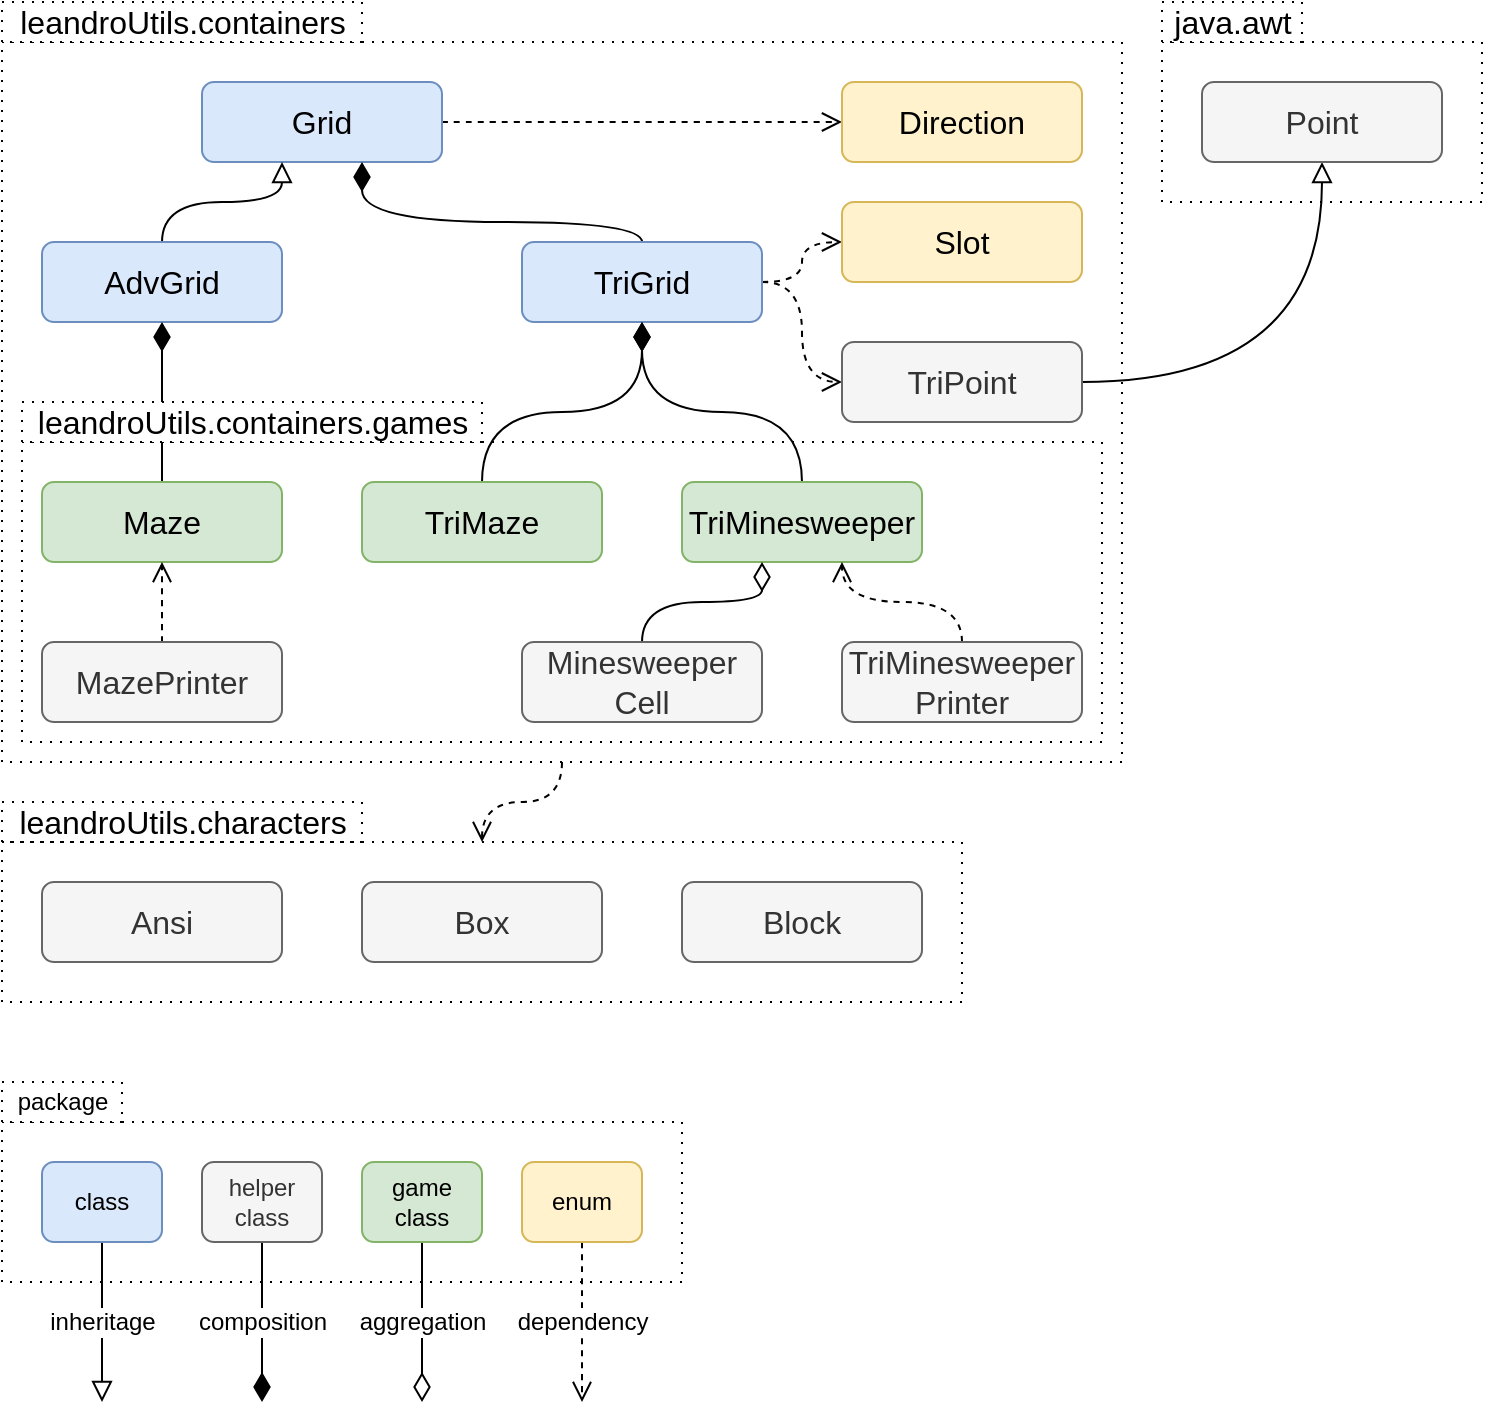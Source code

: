 <mxfile version="15.7.3" type="device"><diagram id="6oY5mgrn9YSG8tuyJN6f" name="Page-1"><mxGraphModel dx="1038" dy="649" grid="1" gridSize="10" guides="1" tooltips="1" connect="1" arrows="1" fold="1" page="1" pageScale="1" pageWidth="1100" pageHeight="850" math="0" shadow="0"><root><mxCell id="0"/><mxCell id="1" parent="0"/><mxCell id="NPDEb5OSos3RHPnTkc-k-93" value="" style="rounded=0;whiteSpace=wrap;html=1;fontSize=16;fontColor=#000000;fillColor=none;dashed=1;dashPattern=1 4;" parent="1" vertex="1"><mxGeometry x="20" y="580" width="340" height="80" as="geometry"/></mxCell><mxCell id="NPDEb5OSos3RHPnTkc-k-141" style="edgeStyle=orthogonalEdgeStyle;curved=1;rounded=0;orthogonalLoop=1;jettySize=auto;html=1;dashed=1;fontSize=12;fontColor=#000000;endArrow=open;endFill=0;startSize=6;endSize=8;" parent="1" source="NPDEb5OSos3RHPnTkc-k-61" target="NPDEb5OSos3RHPnTkc-k-70" edge="1"><mxGeometry relative="1" as="geometry"/></mxCell><mxCell id="NPDEb5OSos3RHPnTkc-k-61" value="" style="rounded=0;whiteSpace=wrap;html=1;fontSize=16;fontColor=#000000;fillColor=none;dashed=1;dashPattern=1 4;" parent="1" vertex="1"><mxGeometry x="20" y="40" width="560" height="360" as="geometry"/></mxCell><mxCell id="NPDEb5OSos3RHPnTkc-k-67" value="" style="rounded=0;whiteSpace=wrap;html=1;fontSize=16;fontColor=#000000;fillColor=none;dashed=1;dashPattern=1 4;" parent="1" vertex="1"><mxGeometry x="600" y="40" width="160" height="80" as="geometry"/></mxCell><mxCell id="NPDEb5OSos3RHPnTkc-k-62" value="" style="rounded=0;whiteSpace=wrap;html=1;fontSize=16;fontColor=#000000;fillColor=none;dashed=1;dashPattern=1 4;" parent="1" vertex="1"><mxGeometry x="30" y="240" width="540" height="150" as="geometry"/></mxCell><mxCell id="NPDEb5OSos3RHPnTkc-k-137" style="edgeStyle=orthogonalEdgeStyle;curved=1;rounded=0;orthogonalLoop=1;jettySize=auto;html=1;dashed=1;fontSize=12;fontColor=#000000;endArrow=open;endFill=0;startSize=6;endSize=8;" parent="1" source="NPDEb5OSos3RHPnTkc-k-1" target="NPDEb5OSos3RHPnTkc-k-42" edge="1"><mxGeometry relative="1" as="geometry"/></mxCell><mxCell id="NPDEb5OSos3RHPnTkc-k-1" value="Grid" style="rounded=1;whiteSpace=wrap;html=1;fontSize=16;fillColor=#dae8fc;strokeColor=#6c8ebf;" parent="1" vertex="1"><mxGeometry x="120" y="60" width="120" height="40" as="geometry"/></mxCell><mxCell id="NPDEb5OSos3RHPnTkc-k-98" style="edgeStyle=orthogonalEdgeStyle;curved=1;rounded=0;orthogonalLoop=1;jettySize=auto;html=1;fontSize=12;fontColor=#000000;endArrow=block;endFill=0;endSize=8;" parent="1" source="NPDEb5OSos3RHPnTkc-k-2" target="NPDEb5OSos3RHPnTkc-k-1" edge="1"><mxGeometry relative="1" as="geometry"><Array as="points"><mxPoint x="100" y="120"/><mxPoint x="160" y="120"/></Array></mxGeometry></mxCell><mxCell id="NPDEb5OSos3RHPnTkc-k-2" value="AdvGrid" style="rounded=1;whiteSpace=wrap;html=1;fontSize=16;fillColor=#dae8fc;strokeColor=#6c8ebf;" parent="1" vertex="1"><mxGeometry x="40" y="140" width="120" height="40" as="geometry"/></mxCell><mxCell id="NPDEb5OSos3RHPnTkc-k-115" style="edgeStyle=orthogonalEdgeStyle;curved=1;rounded=0;orthogonalLoop=1;jettySize=auto;html=1;fontSize=12;fontColor=#000000;endArrow=diamondThin;endFill=1;startSize=6;endSize=12;" parent="1" source="NPDEb5OSos3RHPnTkc-k-3" target="NPDEb5OSos3RHPnTkc-k-1" edge="1"><mxGeometry relative="1" as="geometry"><Array as="points"><mxPoint x="340" y="130"/><mxPoint x="200" y="130"/></Array></mxGeometry></mxCell><mxCell id="NPDEb5OSos3RHPnTkc-k-138" style="edgeStyle=orthogonalEdgeStyle;curved=1;rounded=0;orthogonalLoop=1;jettySize=auto;html=1;dashed=1;fontSize=12;fontColor=#000000;endArrow=open;endFill=0;startSize=6;endSize=8;" parent="1" source="NPDEb5OSos3RHPnTkc-k-3" target="NPDEb5OSos3RHPnTkc-k-43" edge="1"><mxGeometry relative="1" as="geometry"/></mxCell><mxCell id="NPDEb5OSos3RHPnTkc-k-139" style="edgeStyle=orthogonalEdgeStyle;curved=1;rounded=0;orthogonalLoop=1;jettySize=auto;html=1;dashed=1;fontSize=12;fontColor=#000000;endArrow=open;endFill=0;startSize=6;endSize=8;" parent="1" source="NPDEb5OSos3RHPnTkc-k-3" target="NPDEb5OSos3RHPnTkc-k-20" edge="1"><mxGeometry relative="1" as="geometry"><Array as="points"><mxPoint x="420" y="160"/><mxPoint x="420" y="210"/></Array></mxGeometry></mxCell><mxCell id="NPDEb5OSos3RHPnTkc-k-3" value="TriGrid" style="rounded=1;whiteSpace=wrap;html=1;fontSize=16;fillColor=#dae8fc;strokeColor=#6c8ebf;" parent="1" vertex="1"><mxGeometry x="280" y="140" width="120" height="40" as="geometry"/></mxCell><mxCell id="NPDEb5OSos3RHPnTkc-k-110" style="edgeStyle=orthogonalEdgeStyle;curved=1;rounded=0;orthogonalLoop=1;jettySize=auto;html=1;fontSize=12;fontColor=#000000;endArrow=diamondThin;endFill=1;endSize=12;" parent="1" source="NPDEb5OSos3RHPnTkc-k-6" target="NPDEb5OSos3RHPnTkc-k-2" edge="1"><mxGeometry relative="1" as="geometry"/></mxCell><mxCell id="NPDEb5OSos3RHPnTkc-k-6" value="Maze" style="rounded=1;whiteSpace=wrap;html=1;fontSize=16;fillColor=#d5e8d4;strokeColor=#82b366;" parent="1" vertex="1"><mxGeometry x="40" y="260" width="120" height="40" as="geometry"/></mxCell><mxCell id="NPDEb5OSos3RHPnTkc-k-105" style="edgeStyle=orthogonalEdgeStyle;curved=1;rounded=0;orthogonalLoop=1;jettySize=auto;html=1;fontSize=12;fontColor=#000000;endArrow=diamondThin;endFill=1;endSize=12;" parent="1" source="NPDEb5OSos3RHPnTkc-k-7" target="NPDEb5OSos3RHPnTkc-k-3" edge="1"><mxGeometry relative="1" as="geometry"/></mxCell><mxCell id="NPDEb5OSos3RHPnTkc-k-7" value="TriMaze" style="rounded=1;whiteSpace=wrap;html=1;fontSize=16;fillColor=#d5e8d4;strokeColor=#82b366;" parent="1" vertex="1"><mxGeometry x="200" y="260" width="120" height="40" as="geometry"/></mxCell><mxCell id="NPDEb5OSos3RHPnTkc-k-104" style="edgeStyle=orthogonalEdgeStyle;curved=1;rounded=0;orthogonalLoop=1;jettySize=auto;html=1;fontSize=12;fontColor=#000000;endArrow=diamondThin;endFill=1;endSize=12;" parent="1" source="NPDEb5OSos3RHPnTkc-k-10" target="NPDEb5OSos3RHPnTkc-k-3" edge="1"><mxGeometry relative="1" as="geometry"/></mxCell><mxCell id="NPDEb5OSos3RHPnTkc-k-10" value="TriMinesweeper" style="rounded=1;whiteSpace=wrap;html=1;fontSize=16;fillColor=#d5e8d4;strokeColor=#82b366;" parent="1" vertex="1"><mxGeometry x="360" y="260" width="120" height="40" as="geometry"/></mxCell><mxCell id="NPDEb5OSos3RHPnTkc-k-101" style="edgeStyle=orthogonalEdgeStyle;curved=1;rounded=0;orthogonalLoop=1;jettySize=auto;html=1;fontSize=12;fontColor=#000000;endArrow=block;endFill=0;endSize=8;" parent="1" source="NPDEb5OSos3RHPnTkc-k-20" target="NPDEb5OSos3RHPnTkc-k-21" edge="1"><mxGeometry relative="1" as="geometry"/></mxCell><mxCell id="NPDEb5OSos3RHPnTkc-k-20" value="TriPoint" style="rounded=1;whiteSpace=wrap;html=1;fontSize=16;fillColor=#f5f5f5;strokeColor=#666666;fontColor=#333333;" parent="1" vertex="1"><mxGeometry x="440" y="190" width="120" height="40" as="geometry"/></mxCell><mxCell id="NPDEb5OSos3RHPnTkc-k-21" value="Point" style="rounded=1;whiteSpace=wrap;html=1;fontSize=16;fontStyle=0;fillColor=#f5f5f5;strokeColor=#666666;fontColor=#333333;" parent="1" vertex="1"><mxGeometry x="620" y="60" width="120" height="40" as="geometry"/></mxCell><mxCell id="NPDEb5OSos3RHPnTkc-k-42" value="Direction" style="rounded=1;whiteSpace=wrap;html=1;fontSize=16;fillColor=#fff2cc;strokeColor=#d6b656;" parent="1" vertex="1"><mxGeometry x="440" y="60" width="120" height="40" as="geometry"/></mxCell><mxCell id="NPDEb5OSos3RHPnTkc-k-43" value="Slot" style="rounded=1;whiteSpace=wrap;html=1;fontSize=16;fillColor=#fff2cc;strokeColor=#d6b656;" parent="1" vertex="1"><mxGeometry x="440" y="120" width="120" height="40" as="geometry"/></mxCell><mxCell id="NPDEb5OSos3RHPnTkc-k-118" style="edgeStyle=orthogonalEdgeStyle;curved=1;rounded=0;orthogonalLoop=1;jettySize=auto;html=1;fontSize=12;fontColor=#000000;endArrow=diamondThin;endFill=0;startSize=6;endSize=12;" parent="1" source="NPDEb5OSos3RHPnTkc-k-53" target="NPDEb5OSos3RHPnTkc-k-10" edge="1"><mxGeometry relative="1" as="geometry"><Array as="points"><mxPoint x="340" y="320"/><mxPoint x="400" y="320"/></Array></mxGeometry></mxCell><mxCell id="NPDEb5OSos3RHPnTkc-k-53" value="Minesweeper&lt;br&gt;Cell" style="rounded=1;whiteSpace=wrap;html=1;fontSize=16;fillColor=#f5f5f5;strokeColor=#666666;fontColor=#333333;" parent="1" vertex="1"><mxGeometry x="280" y="340" width="120" height="40" as="geometry"/></mxCell><mxCell id="NPDEb5OSos3RHPnTkc-k-122" style="edgeStyle=orthogonalEdgeStyle;curved=1;rounded=0;orthogonalLoop=1;jettySize=auto;html=1;dashed=1;fontSize=12;fontColor=#000000;endArrow=open;endFill=0;startSize=6;endSize=8;" parent="1" source="NPDEb5OSos3RHPnTkc-k-55" target="NPDEb5OSos3RHPnTkc-k-6" edge="1"><mxGeometry relative="1" as="geometry"/></mxCell><mxCell id="NPDEb5OSos3RHPnTkc-k-55" value="MazePrinter" style="rounded=1;whiteSpace=wrap;html=1;fontSize=16;fillColor=#f5f5f5;strokeColor=#666666;fontColor=#333333;" parent="1" vertex="1"><mxGeometry x="40" y="340" width="120" height="40" as="geometry"/></mxCell><mxCell id="NPDEb5OSos3RHPnTkc-k-121" style="edgeStyle=orthogonalEdgeStyle;curved=1;rounded=0;orthogonalLoop=1;jettySize=auto;html=1;dashed=1;fontSize=12;fontColor=#000000;endArrow=open;endFill=0;startSize=6;endSize=8;" parent="1" source="NPDEb5OSos3RHPnTkc-k-58" target="NPDEb5OSos3RHPnTkc-k-10" edge="1"><mxGeometry relative="1" as="geometry"><Array as="points"><mxPoint x="500" y="320"/><mxPoint x="440" y="320"/></Array></mxGeometry></mxCell><mxCell id="NPDEb5OSos3RHPnTkc-k-58" value="TriMinesweeper&lt;br style=&quot;font-size: 16px;&quot;&gt;Printer" style="rounded=1;whiteSpace=wrap;html=1;fontSize=16;fillColor=#f5f5f5;strokeColor=#666666;fontColor=#333333;" parent="1" vertex="1"><mxGeometry x="440" y="340" width="120" height="40" as="geometry"/></mxCell><mxCell id="NPDEb5OSos3RHPnTkc-k-63" value="leandroUtils.containers" style="text;html=1;align=center;verticalAlign=middle;resizable=0;points=[];autosize=1;fontSize=16;dashed=1;dashPattern=1 4;fillColor=default;strokeColor=default;" parent="1" vertex="1"><mxGeometry x="20" y="20" width="180" height="20" as="geometry"/></mxCell><mxCell id="NPDEb5OSos3RHPnTkc-k-66" value="leandroUtils.containers.games" style="text;html=1;align=center;verticalAlign=middle;resizable=0;points=[];autosize=1;strokeColor=default;fillColor=default;fontSize=16;fontColor=#000000;dashed=1;dashPattern=1 4;" parent="1" vertex="1"><mxGeometry x="30" y="220" width="230" height="20" as="geometry"/></mxCell><mxCell id="NPDEb5OSos3RHPnTkc-k-68" value="java.awt" style="text;html=1;align=center;verticalAlign=middle;resizable=0;points=[];autosize=1;fontSize=16;dashed=1;dashPattern=1 4;fillColor=default;strokeColor=default;" parent="1" vertex="1"><mxGeometry x="600" y="20" width="70" height="20" as="geometry"/></mxCell><mxCell id="NPDEb5OSos3RHPnTkc-k-69" value="leandroUtils.characters" style="text;html=1;align=center;verticalAlign=middle;resizable=0;points=[];autosize=1;strokeColor=default;fillColor=default;fontSize=16;fontColor=#000000;dashed=1;dashPattern=1 4;" parent="1" vertex="1"><mxGeometry x="20" y="420" width="180" height="20" as="geometry"/></mxCell><mxCell id="NPDEb5OSos3RHPnTkc-k-70" value="" style="rounded=0;whiteSpace=wrap;html=1;fontSize=16;fontColor=#000000;fillColor=none;dashed=1;dashPattern=1 4;" parent="1" vertex="1"><mxGeometry x="20" y="440" width="480" height="80" as="geometry"/></mxCell><mxCell id="NPDEb5OSos3RHPnTkc-k-71" value="Ansi" style="rounded=1;whiteSpace=wrap;html=1;fontSize=16;fillColor=#f5f5f5;strokeColor=#666666;fontColor=#333333;" parent="1" vertex="1"><mxGeometry x="40" y="460" width="120" height="40" as="geometry"/></mxCell><mxCell id="NPDEb5OSos3RHPnTkc-k-72" value="Box" style="rounded=1;whiteSpace=wrap;html=1;fontSize=16;fillColor=#f5f5f5;strokeColor=#666666;fontColor=#333333;" parent="1" vertex="1"><mxGeometry x="200" y="460" width="120" height="40" as="geometry"/></mxCell><mxCell id="NPDEb5OSos3RHPnTkc-k-73" value="Block" style="rounded=1;whiteSpace=wrap;html=1;fontSize=16;fillColor=#f5f5f5;strokeColor=#666666;fontColor=#333333;" parent="1" vertex="1"><mxGeometry x="360" y="460" width="120" height="40" as="geometry"/></mxCell><mxCell id="NPDEb5OSos3RHPnTkc-k-153" value="inheritage" style="edgeStyle=orthogonalEdgeStyle;curved=1;rounded=0;orthogonalLoop=1;jettySize=auto;html=1;fontSize=12;fontColor=#000000;endArrow=block;endFill=0;startSize=6;endSize=8;" parent="1" source="NPDEb5OSos3RHPnTkc-k-88" edge="1"><mxGeometry relative="1" as="geometry"><mxPoint x="70" y="720" as="targetPoint"/><Array as="points"><mxPoint x="70" y="700"/><mxPoint x="70" y="700"/></Array></mxGeometry></mxCell><mxCell id="NPDEb5OSos3RHPnTkc-k-88" value="class" style="rounded=1;whiteSpace=wrap;html=1;fontSize=12;fillColor=#dae8fc;strokeColor=#6c8ebf;" parent="1" vertex="1"><mxGeometry x="40" y="600" width="60" height="40" as="geometry"/></mxCell><mxCell id="NPDEb5OSos3RHPnTkc-k-156" value="dependency" style="edgeStyle=orthogonalEdgeStyle;curved=1;rounded=0;orthogonalLoop=1;jettySize=auto;html=1;fontSize=12;fontColor=#000000;endArrow=open;endFill=0;startSize=6;endSize=8;dashed=1;" parent="1" source="NPDEb5OSos3RHPnTkc-k-90" edge="1"><mxGeometry relative="1" as="geometry"><mxPoint x="310" y="720" as="targetPoint"/><Array as="points"><mxPoint x="310" y="700"/><mxPoint x="310" y="700"/></Array></mxGeometry></mxCell><mxCell id="NPDEb5OSos3RHPnTkc-k-90" value="enum" style="rounded=1;whiteSpace=wrap;html=1;fontSize=12;fillColor=#fff2cc;strokeColor=#d6b656;" parent="1" vertex="1"><mxGeometry x="280" y="600" width="60" height="40" as="geometry"/></mxCell><mxCell id="NPDEb5OSos3RHPnTkc-k-154" value="composition" style="edgeStyle=orthogonalEdgeStyle;curved=1;rounded=0;orthogonalLoop=1;jettySize=auto;html=1;fontSize=12;fontColor=#000000;endArrow=diamondThin;endFill=1;startSize=6;endSize=12;" parent="1" source="NPDEb5OSos3RHPnTkc-k-91" edge="1"><mxGeometry relative="1" as="geometry"><mxPoint x="150" y="720" as="targetPoint"/><Array as="points"><mxPoint x="150" y="700"/><mxPoint x="150" y="700"/></Array></mxGeometry></mxCell><mxCell id="NPDEb5OSos3RHPnTkc-k-91" value="helper class" style="rounded=1;whiteSpace=wrap;html=1;fontSize=12;fillColor=#f5f5f5;strokeColor=#666666;fontColor=#333333;" parent="1" vertex="1"><mxGeometry x="120" y="600" width="60" height="40" as="geometry"/></mxCell><mxCell id="NPDEb5OSos3RHPnTkc-k-155" value="aggregation" style="edgeStyle=orthogonalEdgeStyle;curved=1;rounded=0;orthogonalLoop=1;jettySize=auto;html=1;fontSize=12;fontColor=#000000;endArrow=diamondThin;endFill=0;startSize=6;endSize=12;" parent="1" source="NPDEb5OSos3RHPnTkc-k-92" edge="1"><mxGeometry relative="1" as="geometry"><mxPoint x="230" y="720" as="targetPoint"/><Array as="points"><mxPoint x="230" y="700"/><mxPoint x="230" y="700"/></Array></mxGeometry></mxCell><mxCell id="NPDEb5OSos3RHPnTkc-k-92" value="game class" style="rounded=1;whiteSpace=wrap;html=1;fontSize=12;fillColor=#d5e8d4;strokeColor=#82b366;" parent="1" vertex="1"><mxGeometry x="200" y="600" width="60" height="40" as="geometry"/></mxCell><mxCell id="NPDEb5OSos3RHPnTkc-k-94" value="package" style="text;html=1;align=center;verticalAlign=middle;resizable=0;points=[];autosize=1;strokeColor=default;fillColor=default;fontSize=12;fontColor=#000000;dashed=1;dashPattern=1 4;" parent="1" vertex="1"><mxGeometry x="20" y="560" width="60" height="20" as="geometry"/></mxCell></root></mxGraphModel></diagram></mxfile>